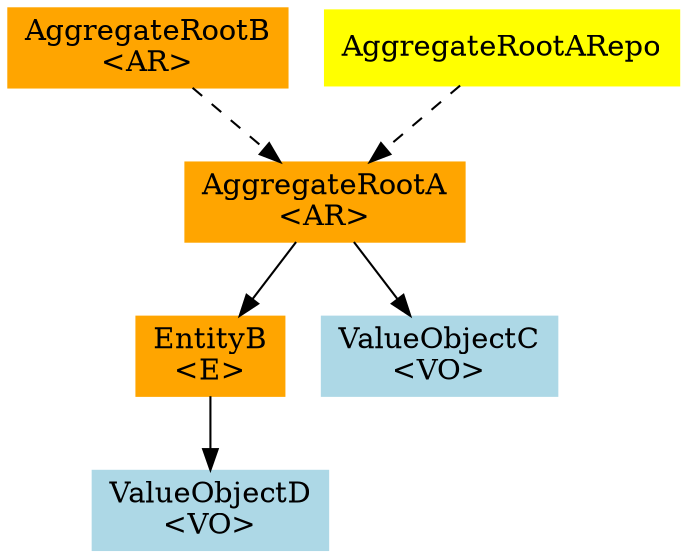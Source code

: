 digraph g {
	node[style = filled, color = orange];

	AggregateRootA[label="AggregateRootA\l<AR>", comment=AR, shape=box]
	AggregateRootB[label="AggregateRootB\l<AR>", comment=AR, shape=box]
	EntityB[label="EntityB\l<E>", comment=E, shape=box]
	ValueObjectC[label="ValueObjectC\l<VO>", comment=VO, shape=box, color=lightblue]
	ValueObjectD[label="ValueObjectD\l<VO>", comment=VO, shape=box, color=lightblue]
	AggregateRootARepo[label="AggregateRootARepo", comment=Repo, shape=box, color=yellow]
	AggregateRootA -> EntityB
	AggregateRootA -> ValueObjectC
	EntityB -> ValueObjectD
	AggregateRootB -> AggregateRootA[style="dashed"]
	AggregateRootARepo -> AggregateRootA[style="dashed"]
}